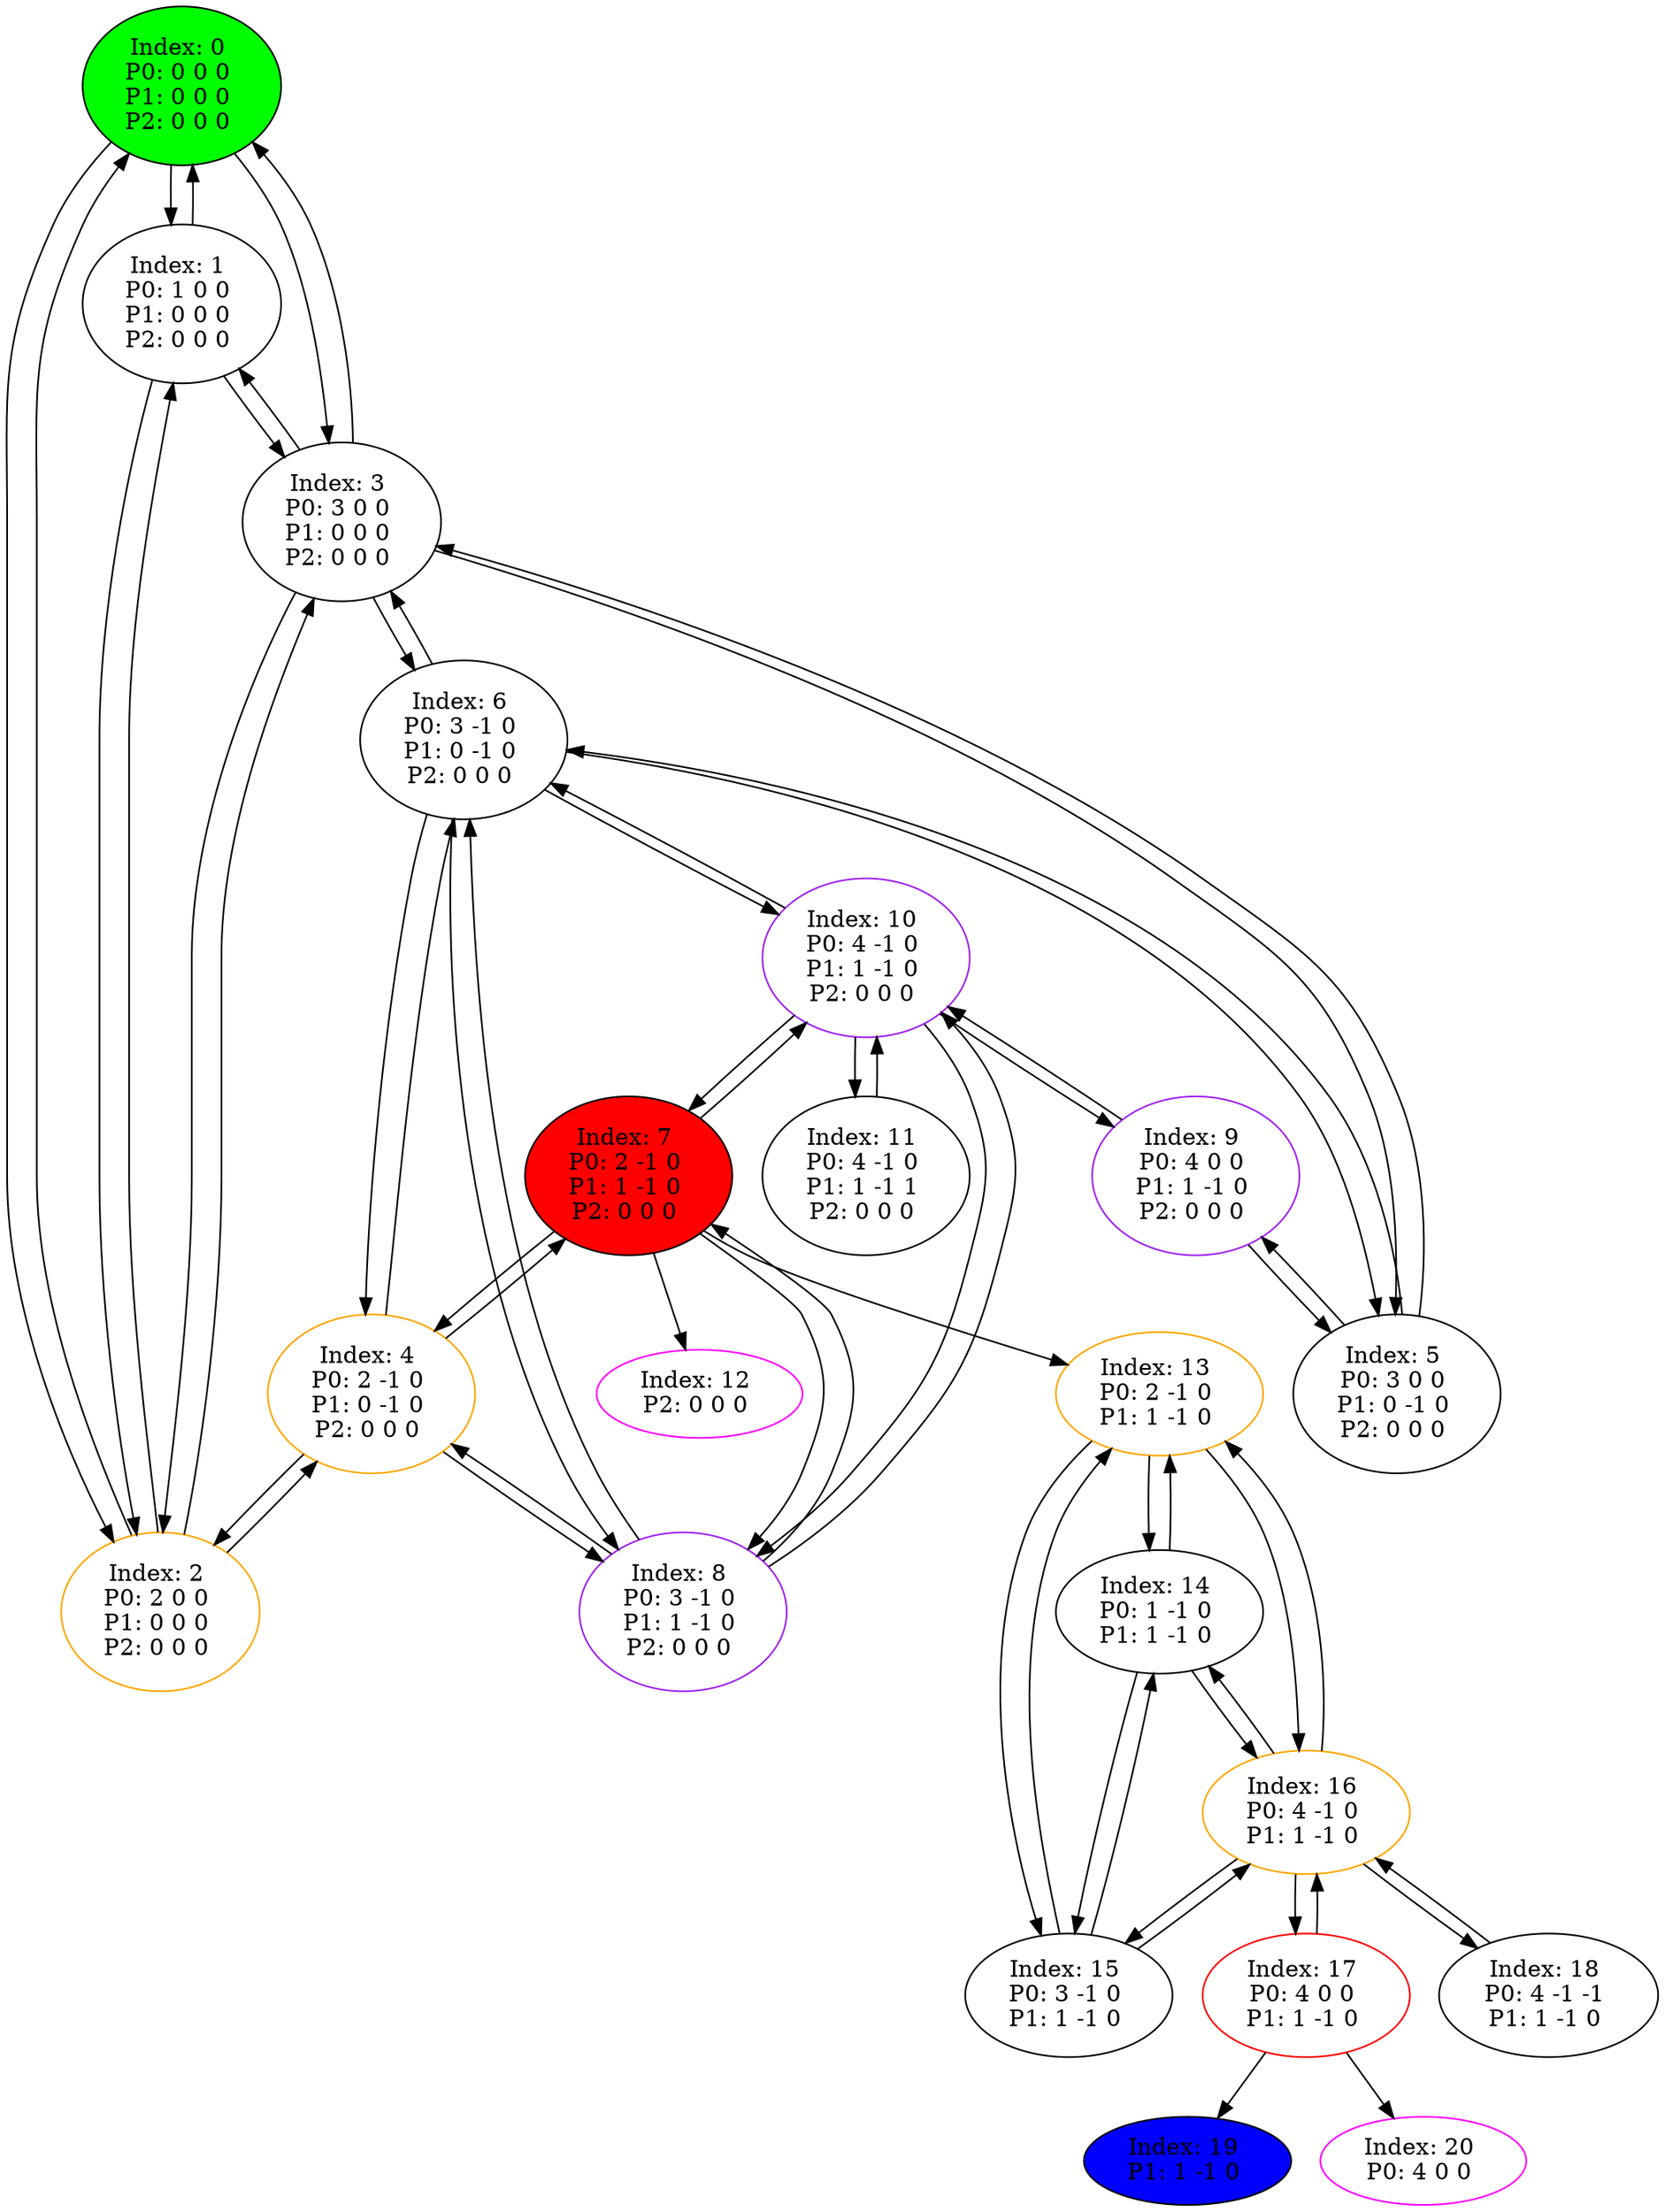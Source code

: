 digraph G {
color = "black"
0[label = "Index: 0 
P0: 0 0 0 
P1: 0 0 0 
P2: 0 0 0 
", style="filled", fillcolor = "green"]
1[label = "Index: 1 
P0: 1 0 0 
P1: 0 0 0 
P2: 0 0 0 
"]
2[label = "Index: 2 
P0: 2 0 0 
P1: 0 0 0 
P2: 0 0 0 
", color = "orange"]
3[label = "Index: 3 
P0: 3 0 0 
P1: 0 0 0 
P2: 0 0 0 
"]
4[label = "Index: 4 
P0: 2 -1 0 
P1: 0 -1 0 
P2: 0 0 0 
", color = "orange"]
5[label = "Index: 5 
P0: 3 0 0 
P1: 0 -1 0 
P2: 0 0 0 
"]
6[label = "Index: 6 
P0: 3 -1 0 
P1: 0 -1 0 
P2: 0 0 0 
"]
7[label = "Index: 7 
P0: 2 -1 0 
P1: 1 -1 0 
P2: 0 0 0 
", style="filled", fillcolor = "red"]
8[label = "Index: 8 
P0: 3 -1 0 
P1: 1 -1 0 
P2: 0 0 0 
", color = "purple"]
9[label = "Index: 9 
P0: 4 0 0 
P1: 1 -1 0 
P2: 0 0 0 
", color = "purple"]
10[label = "Index: 10 
P0: 4 -1 0 
P1: 1 -1 0 
P2: 0 0 0 
", color = "purple"]
11[label = "Index: 11 
P0: 4 -1 0 
P1: 1 -1 1 
P2: 0 0 0 
"]
12[label = "Index: 12 
P2: 0 0 0 
", color = "fuchsia"]
13[label = "Index: 13 
P0: 2 -1 0 
P1: 1 -1 0 
", color = "orange"]
14[label = "Index: 14 
P0: 1 -1 0 
P1: 1 -1 0 
"]
15[label = "Index: 15 
P0: 3 -1 0 
P1: 1 -1 0 
"]
16[label = "Index: 16 
P0: 4 -1 0 
P1: 1 -1 0 
", color = "orange"]
17[label = "Index: 17 
P0: 4 0 0 
P1: 1 -1 0 
", color = "red"]
18[label = "Index: 18 
P0: 4 -1 -1 
P1: 1 -1 0 
"]
19[label = "Index: 19 
P1: 1 -1 0 
", style="filled", fillcolor = "blue"]
20[label = "Index: 20 
P0: 4 0 0 
", color = "fuchsia"]
0 -> 1
0 -> 2
0 -> 3

1 -> 0
1 -> 2
1 -> 3

2 -> 0
2 -> 1
2 -> 3
2 -> 4

3 -> 0
3 -> 1
3 -> 2
3 -> 5
3 -> 6

4 -> 2
4 -> 6
4 -> 7
4 -> 8

5 -> 3
5 -> 6
5 -> 9

6 -> 3
6 -> 4
6 -> 5
6 -> 8
6 -> 10

7 -> 4
7 -> 8
7 -> 10
7 -> 12
7 -> 13

8 -> 4
8 -> 6
8 -> 7
8 -> 10

9 -> 5
9 -> 10

10 -> 6
10 -> 7
10 -> 8
10 -> 9
10 -> 11

11 -> 10

13 -> 14
13 -> 15
13 -> 16

14 -> 13
14 -> 15
14 -> 16

15 -> 13
15 -> 14
15 -> 16

16 -> 13
16 -> 14
16 -> 15
16 -> 17
16 -> 18

17 -> 16
17 -> 19
17 -> 20

18 -> 16

}
